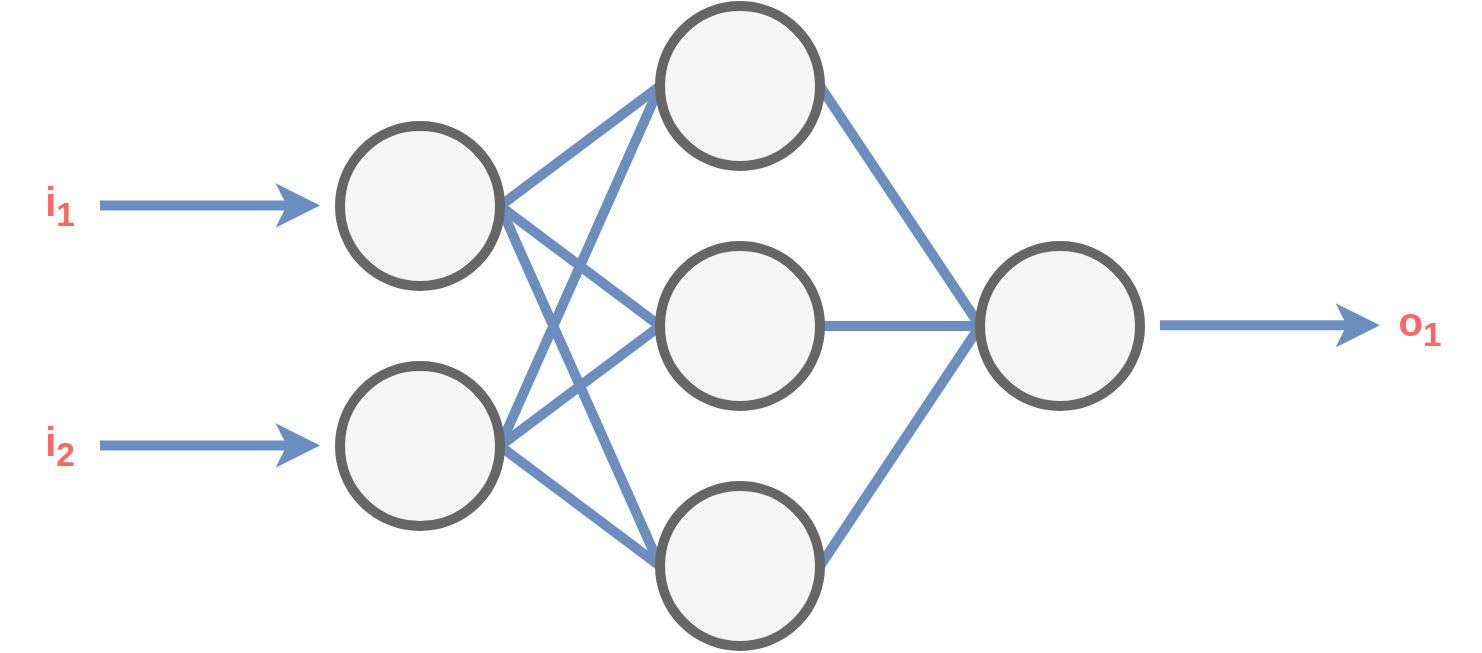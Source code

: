 <mxfile version="20.5.3" type="device"><diagram id="c5BfcIZ_Fwpvd03IZObj" name="Page-1"><mxGraphModel dx="1185" dy="641" grid="1" gridSize="10" guides="1" tooltips="1" connect="1" arrows="1" fold="1" page="1" pageScale="1" pageWidth="1169" pageHeight="827" math="0" shadow="0"><root><mxCell id="0"/><mxCell id="1" parent="0"/><mxCell id="bi7veXkQvGF8XwAdWUIa-9" style="rounded=0;orthogonalLoop=1;jettySize=auto;html=1;exitX=1;exitY=0.5;exitDx=0;exitDy=0;entryX=0;entryY=0.5;entryDx=0;entryDy=0;strokeWidth=5;fontSize=20;fontColor=#6C8EBF;strokeColor=#6C8EBF;endArrow=none;endFill=0;" edge="1" parent="1" source="bi7veXkQvGF8XwAdWUIa-2" target="bi7veXkQvGF8XwAdWUIa-1"><mxGeometry relative="1" as="geometry"/></mxCell><mxCell id="bi7veXkQvGF8XwAdWUIa-7" value="" style="endArrow=classic;html=1;rounded=0;strokeWidth=5;fillColor=#dae8fc;strokeColor=#6c8ebf;" edge="1" parent="1"><mxGeometry width="50" height="50" relative="1" as="geometry"><mxPoint x="90" y="139.76" as="sourcePoint"/><mxPoint x="200" y="139.76" as="targetPoint"/></mxGeometry></mxCell><mxCell id="bi7veXkQvGF8XwAdWUIa-8" value="" style="endArrow=classic;html=1;rounded=0;strokeWidth=5;fillColor=#dae8fc;strokeColor=#6c8ebf;" edge="1" parent="1"><mxGeometry width="50" height="50" relative="1" as="geometry"><mxPoint x="90" y="259.76" as="sourcePoint"/><mxPoint x="200" y="259.76" as="targetPoint"/></mxGeometry></mxCell><mxCell id="bi7veXkQvGF8XwAdWUIa-10" style="rounded=0;orthogonalLoop=1;jettySize=auto;html=1;exitX=1;exitY=0.5;exitDx=0;exitDy=0;entryX=0;entryY=0.5;entryDx=0;entryDy=0;strokeWidth=5;fontSize=20;fontColor=#6C8EBF;strokeColor=#6C8EBF;endArrow=none;endFill=0;" edge="1" parent="1" source="bi7veXkQvGF8XwAdWUIa-2" target="bi7veXkQvGF8XwAdWUIa-4"><mxGeometry relative="1" as="geometry"><mxPoint x="300" y="150" as="sourcePoint"/><mxPoint x="380" y="90" as="targetPoint"/></mxGeometry></mxCell><mxCell id="bi7veXkQvGF8XwAdWUIa-11" style="rounded=0;orthogonalLoop=1;jettySize=auto;html=1;exitX=1;exitY=0.5;exitDx=0;exitDy=0;entryX=0;entryY=0.5;entryDx=0;entryDy=0;strokeWidth=5;fontSize=20;fontColor=#6C8EBF;strokeColor=#6C8EBF;endArrow=none;endFill=0;" edge="1" parent="1" source="bi7veXkQvGF8XwAdWUIa-3" target="bi7veXkQvGF8XwAdWUIa-4"><mxGeometry relative="1" as="geometry"><mxPoint x="300" y="150" as="sourcePoint"/><mxPoint x="380" y="210" as="targetPoint"/></mxGeometry></mxCell><mxCell id="bi7veXkQvGF8XwAdWUIa-12" style="rounded=0;orthogonalLoop=1;jettySize=auto;html=1;entryX=0;entryY=0.5;entryDx=0;entryDy=0;strokeWidth=5;fontSize=20;fontColor=#6C8EBF;strokeColor=#6C8EBF;endArrow=none;endFill=0;exitX=1;exitY=0.5;exitDx=0;exitDy=0;" edge="1" parent="1" source="bi7veXkQvGF8XwAdWUIa-3" target="bi7veXkQvGF8XwAdWUIa-5"><mxGeometry relative="1" as="geometry"><mxPoint x="310" y="300" as="sourcePoint"/><mxPoint x="380" y="210" as="targetPoint"/></mxGeometry></mxCell><mxCell id="bi7veXkQvGF8XwAdWUIa-13" style="rounded=0;orthogonalLoop=1;jettySize=auto;html=1;entryX=0;entryY=0.5;entryDx=0;entryDy=0;strokeWidth=5;fontSize=20;fontColor=#6C8EBF;strokeColor=#6C8EBF;endArrow=none;endFill=0;exitX=1;exitY=0.5;exitDx=0;exitDy=0;" edge="1" parent="1" source="bi7veXkQvGF8XwAdWUIa-5" target="bi7veXkQvGF8XwAdWUIa-6"><mxGeometry relative="1" as="geometry"><mxPoint x="300.0" y="270" as="sourcePoint"/><mxPoint x="380" y="330" as="targetPoint"/></mxGeometry></mxCell><mxCell id="bi7veXkQvGF8XwAdWUIa-14" style="rounded=0;orthogonalLoop=1;jettySize=auto;html=1;strokeWidth=5;fontSize=20;fontColor=#6C8EBF;strokeColor=#6C8EBF;endArrow=none;endFill=0;exitX=1;exitY=0.5;exitDx=0;exitDy=0;entryX=0;entryY=0.5;entryDx=0;entryDy=0;" edge="1" parent="1" source="bi7veXkQvGF8XwAdWUIa-4" target="bi7veXkQvGF8XwAdWUIa-6"><mxGeometry relative="1" as="geometry"><mxPoint x="460" y="330" as="sourcePoint"/><mxPoint x="490" y="190" as="targetPoint"/></mxGeometry></mxCell><mxCell id="bi7veXkQvGF8XwAdWUIa-15" style="rounded=0;orthogonalLoop=1;jettySize=auto;html=1;strokeWidth=5;fontSize=20;fontColor=#6C8EBF;strokeColor=#6C8EBF;endArrow=none;endFill=0;exitX=1;exitY=0.5;exitDx=0;exitDy=0;entryX=0;entryY=0.5;entryDx=0;entryDy=0;" edge="1" parent="1" source="bi7veXkQvGF8XwAdWUIa-1" target="bi7veXkQvGF8XwAdWUIa-6"><mxGeometry relative="1" as="geometry"><mxPoint x="460" y="210" as="sourcePoint"/><mxPoint x="500" y="170" as="targetPoint"/></mxGeometry></mxCell><mxCell id="bi7veXkQvGF8XwAdWUIa-16" value="" style="endArrow=classic;html=1;rounded=0;strokeWidth=5;fillColor=#dae8fc;strokeColor=#6c8ebf;" edge="1" parent="1"><mxGeometry width="50" height="50" relative="1" as="geometry"><mxPoint x="620" y="199.66" as="sourcePoint"/><mxPoint x="730" y="199.66" as="targetPoint"/></mxGeometry></mxCell><mxCell id="bi7veXkQvGF8XwAdWUIa-17" style="rounded=0;orthogonalLoop=1;jettySize=auto;html=1;exitX=1;exitY=0.5;exitDx=0;exitDy=0;entryX=0;entryY=0.5;entryDx=0;entryDy=0;strokeWidth=5;fontSize=20;fontColor=#6C8EBF;strokeColor=#6C8EBF;endArrow=none;endFill=0;" edge="1" parent="1" source="bi7veXkQvGF8XwAdWUIa-2" target="bi7veXkQvGF8XwAdWUIa-5"><mxGeometry relative="1" as="geometry"><mxPoint x="300" y="150" as="sourcePoint"/><mxPoint x="380" y="210" as="targetPoint"/></mxGeometry></mxCell><mxCell id="bi7veXkQvGF8XwAdWUIa-18" style="rounded=0;orthogonalLoop=1;jettySize=auto;html=1;entryX=0;entryY=0.5;entryDx=0;entryDy=0;strokeWidth=5;fontSize=20;fontColor=#6C8EBF;strokeColor=#6C8EBF;endArrow=none;endFill=0;exitX=1;exitY=0.5;exitDx=0;exitDy=0;" edge="1" parent="1" source="bi7veXkQvGF8XwAdWUIa-3" target="bi7veXkQvGF8XwAdWUIa-1"><mxGeometry relative="1" as="geometry"><mxPoint x="300" y="270" as="sourcePoint"/><mxPoint x="380" y="330" as="targetPoint"/></mxGeometry></mxCell><mxCell id="bi7veXkQvGF8XwAdWUIa-1" value="" style="ellipse;whiteSpace=wrap;html=1;aspect=fixed;strokeWidth=5;fillColor=#f5f5f5;strokeColor=#666666;fontColor=#333333;" vertex="1" parent="1"><mxGeometry x="370" y="40" width="80" height="80" as="geometry"/></mxCell><mxCell id="bi7veXkQvGF8XwAdWUIa-2" value="" style="ellipse;whiteSpace=wrap;html=1;aspect=fixed;strokeWidth=5;fillColor=#f5f5f5;strokeColor=#666666;fontColor=#333333;" vertex="1" parent="1"><mxGeometry x="210" y="100" width="80" height="80" as="geometry"/></mxCell><mxCell id="bi7veXkQvGF8XwAdWUIa-3" value="" style="ellipse;whiteSpace=wrap;html=1;aspect=fixed;strokeWidth=5;fillColor=#f5f5f5;strokeColor=#666666;fontColor=#333333;" vertex="1" parent="1"><mxGeometry x="210" y="220" width="80" height="80" as="geometry"/></mxCell><mxCell id="bi7veXkQvGF8XwAdWUIa-4" value="" style="ellipse;whiteSpace=wrap;html=1;aspect=fixed;strokeWidth=5;fillColor=#f5f5f5;strokeColor=#666666;fontColor=#333333;" vertex="1" parent="1"><mxGeometry x="370" y="160" width="80" height="80" as="geometry"/></mxCell><mxCell id="bi7veXkQvGF8XwAdWUIa-5" value="" style="ellipse;whiteSpace=wrap;html=1;aspect=fixed;strokeWidth=5;fillColor=#f5f5f5;strokeColor=#666666;fontColor=#333333;" vertex="1" parent="1"><mxGeometry x="370" y="280" width="80" height="80" as="geometry"/></mxCell><mxCell id="bi7veXkQvGF8XwAdWUIa-6" value="" style="ellipse;whiteSpace=wrap;html=1;aspect=fixed;strokeWidth=5;fillColor=#f5f5f5;strokeColor=#666666;fontColor=#333333;" vertex="1" parent="1"><mxGeometry x="530" y="160" width="80" height="80" as="geometry"/></mxCell><mxCell id="bi7veXkQvGF8XwAdWUIa-19" value="&lt;font style=&quot;font-size: 20px;&quot;&gt;i&lt;span style=&quot;font-size: 20px;&quot;&gt;&lt;sub&gt;1&lt;/sub&gt;&lt;/span&gt;&lt;/font&gt;" style="text;html=1;strokeColor=none;fillColor=none;align=center;verticalAlign=middle;whiteSpace=wrap;rounded=0;strokeWidth=5;fontStyle=1;fontSize=20;fontColor=#FF6666;" vertex="1" parent="1"><mxGeometry x="40" y="125" width="60" height="30" as="geometry"/></mxCell><mxCell id="bi7veXkQvGF8XwAdWUIa-20" value="&lt;font style=&quot;font-size: 20px;&quot;&gt;i&lt;span style=&quot;font-size: 20px;&quot;&gt;&lt;sub&gt;2&lt;/sub&gt;&lt;/span&gt;&lt;/font&gt;" style="text;html=1;strokeColor=none;fillColor=none;align=center;verticalAlign=middle;whiteSpace=wrap;rounded=0;strokeWidth=5;fontStyle=1;fontSize=20;fontColor=#FF6666;" vertex="1" parent="1"><mxGeometry x="40" y="245" width="60" height="30" as="geometry"/></mxCell><mxCell id="bi7veXkQvGF8XwAdWUIa-21" value="&lt;font style=&quot;font-size: 20px;&quot;&gt;o&lt;sub&gt;1&lt;/sub&gt;&lt;/font&gt;" style="text;html=1;strokeColor=none;fillColor=none;align=center;verticalAlign=middle;whiteSpace=wrap;rounded=0;strokeWidth=5;fontStyle=1;fontSize=15;fontColor=#FF6666;" vertex="1" parent="1"><mxGeometry x="720" y="185" width="60" height="30" as="geometry"/></mxCell></root></mxGraphModel></diagram></mxfile>